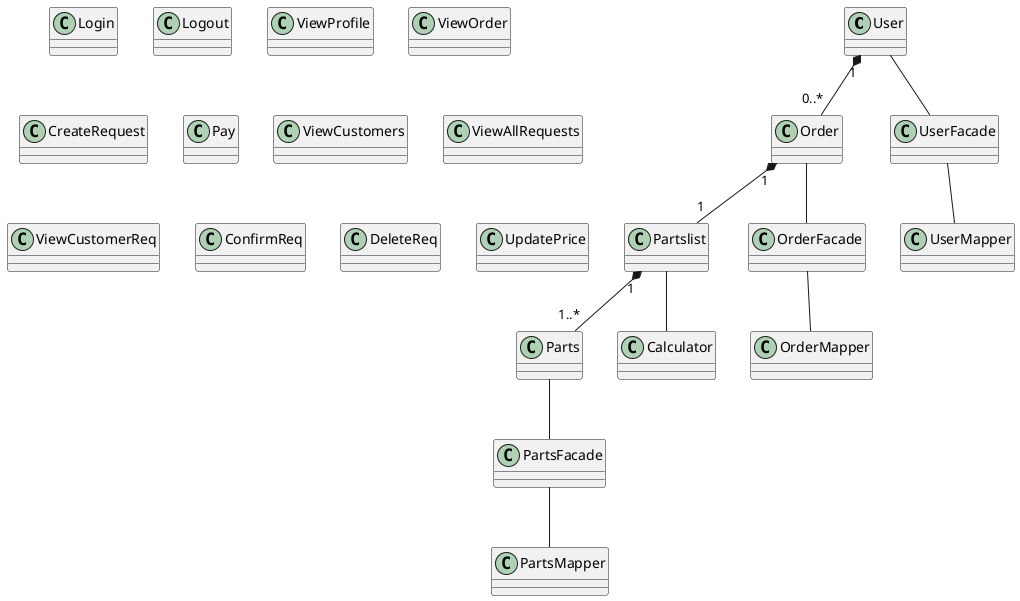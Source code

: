 @startuml
'https://plantuml.com/class-diagram

'Classes'
class User
class Order
class Partslist
class Parts
class Calculator

'Facade & Mapper'
class UserMapper
class UserFacade
class OrderMapper
class OrderFacade
class PartsMapper
class PartsFacade

'Relations'
User "1" *-- "0..*" Order
Order "1" *-- "1" Partslist
Partslist "1" *-- "1..*" Parts
Partslist -- Calculator

User -- UserFacade
UserFacade -- UserMapper

Order -- OrderFacade
OrderFacade -- OrderMapper

Parts -- PartsFacade
PartsFacade -- PartsMapper

'SERVLETS'
'All users'
class Login
class Logout

'User'
class ViewProfile
class ViewOrder
class CreateRequest
class Pay

'Admin'
class ViewCustomers
class ViewAllRequests
class ViewCustomerReq
class ConfirmReq
class DeleteReq
class UpdatePrice

@enduml